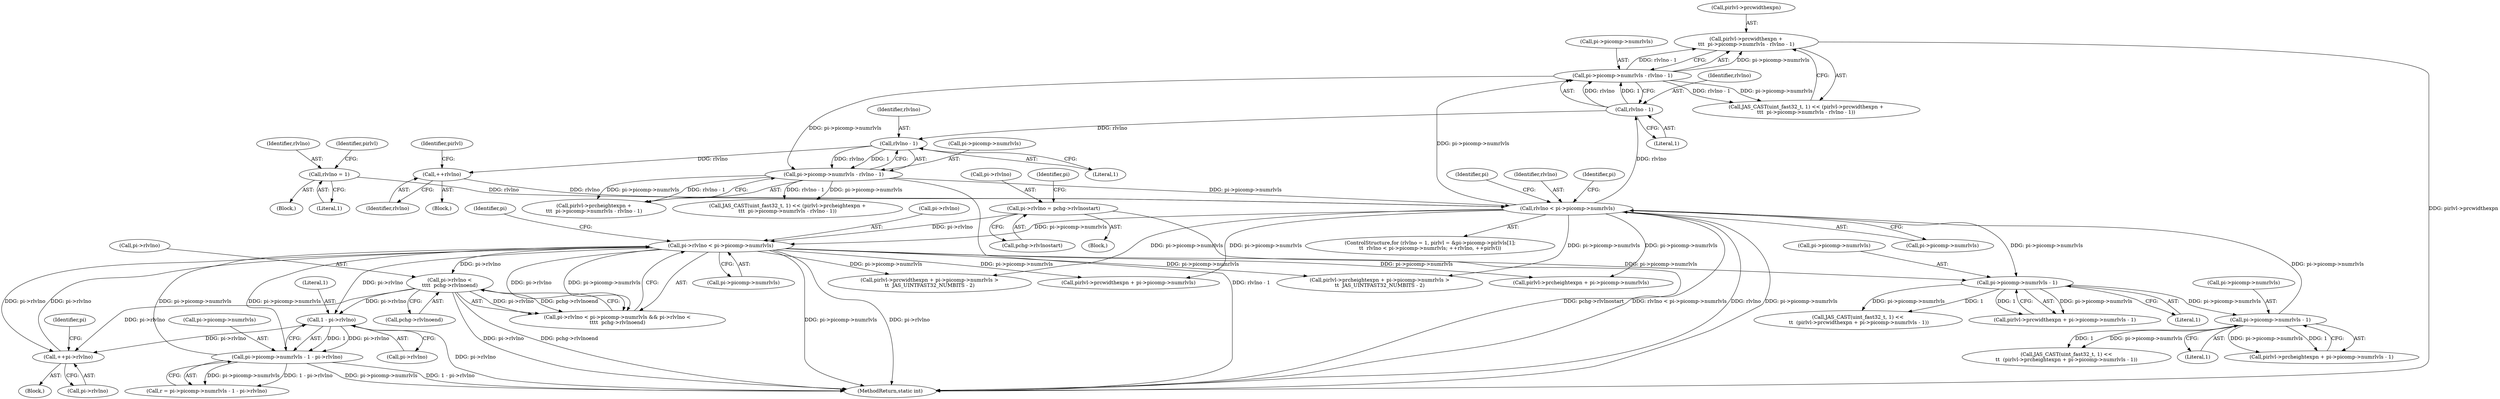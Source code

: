 digraph "0_jasper_aa0b0f79ade5eef8b0e7a214c03f5af54b36ba7d@pointer" {
"1000317" [label="(Call,pirlvl->prcwidthexpn +\n\t\t\t  pi->picomp->numrlvls - rlvlno - 1)"];
"1000321" [label="(Call,pi->picomp->numrlvls - rlvlno - 1)"];
"1000286" [label="(Call,rlvlno < pi->picomp->numrlvls)"];
"1000273" [label="(Call,rlvlno = 1)"];
"1000294" [label="(Call,++rlvlno)"];
"1000358" [label="(Call,rlvlno - 1)"];
"1000327" [label="(Call,rlvlno - 1)"];
"1000352" [label="(Call,pi->picomp->numrlvls - rlvlno - 1)"];
"1000264" [label="(Call,pi->picomp->numrlvls - 1)"];
"1000239" [label="(Call,pi->picomp->numrlvls - 1)"];
"1000447" [label="(Call,pi->rlvlno < pi->picomp->numrlvls)"];
"1000464" [label="(Call,++pi->rlvlno)"];
"1000456" [label="(Call,pi->rlvlno <\n\t\t\t\t  pchg->rlvlnoend)"];
"1000491" [label="(Call,1 - pi->rlvlno)"];
"1000425" [label="(Call,pi->rlvlno = pchg->rlvlnostart)"];
"1000485" [label="(Call,pi->picomp->numrlvls - 1 - pi->rlvlno)"];
"1000456" [label="(Call,pi->rlvlno <\n\t\t\t\t  pchg->rlvlnoend)"];
"1000265" [label="(Call,pi->picomp->numrlvls)"];
"1000736" [label="(MethodReturn,static int)"];
"1000274" [label="(Identifier,rlvlno)"];
"1000277" [label="(Identifier,pirlvl)"];
"1000463" [label="(Block,)"];
"1000204" [label="(Call,pirlvl->prcheightexpn + pi->picomp->numrlvls >\n\t\t  JAS_UINTFAST32_NUMBITS - 2)"];
"1000359" [label="(Identifier,rlvlno)"];
"1000486" [label="(Call,pi->picomp->numrlvls)"];
"1000235" [label="(Call,pirlvl->prcwidthexpn + pi->picomp->numrlvls - 1)"];
"1000464" [label="(Call,++pi->rlvlno)"];
"1000465" [label="(Call,pi->rlvlno)"];
"1000288" [label="(Call,pi->picomp->numrlvls)"];
"1000264" [label="(Call,pi->picomp->numrlvls - 1)"];
"1000295" [label="(Identifier,rlvlno)"];
"1000286" [label="(Call,rlvlno < pi->picomp->numrlvls)"];
"1000447" [label="(Call,pi->rlvlno < pi->picomp->numrlvls)"];
"1000297" [label="(Identifier,pirlvl)"];
"1000425" [label="(Call,pi->rlvlno = pchg->rlvlnostart)"];
"1000275" [label="(Literal,1)"];
"1000270" [label="(Literal,1)"];
"1000205" [label="(Call,pirlvl->prcheightexpn + pi->picomp->numrlvls)"];
"1000451" [label="(Call,pi->picomp->numrlvls)"];
"1000426" [label="(Call,pi->rlvlno)"];
"1000256" [label="(Call,JAS_CAST(uint_fast32_t, 1) <<\n\t\t  (pirlvl->prcheightexpn + pi->picomp->numrlvls - 1))"];
"1000293" [label="(Block,)"];
"1000240" [label="(Call,pi->picomp->numrlvls)"];
"1000328" [label="(Identifier,rlvlno)"];
"1000191" [label="(Call,pirlvl->prcwidthexpn + pi->picomp->numrlvls >\n\t\t  JAS_UINTFAST32_NUMBITS - 2)"];
"1000424" [label="(Block,)"];
"1000260" [label="(Call,pirlvl->prcheightexpn + pi->picomp->numrlvls - 1)"];
"1000322" [label="(Call,pi->picomp->numrlvls)"];
"1000483" [label="(Call,r = pi->picomp->numrlvls - 1 - pi->rlvlno)"];
"1000301" [label="(Identifier,pi)"];
"1000318" [label="(Call,pirlvl->prcwidthexpn)"];
"1000457" [label="(Call,pi->rlvlno)"];
"1000434" [label="(Identifier,pi)"];
"1000272" [label="(Block,)"];
"1000485" [label="(Call,pi->picomp->numrlvls - 1 - pi->rlvlno)"];
"1000493" [label="(Call,pi->rlvlno)"];
"1000470" [label="(Identifier,pi)"];
"1000294" [label="(Call,++rlvlno)"];
"1000287" [label="(Identifier,rlvlno)"];
"1000492" [label="(Literal,1)"];
"1000352" [label="(Call,pi->picomp->numrlvls - rlvlno - 1)"];
"1000239" [label="(Call,pi->picomp->numrlvls - 1)"];
"1000192" [label="(Call,pirlvl->prcwidthexpn + pi->picomp->numrlvls)"];
"1000353" [label="(Call,pi->picomp->numrlvls)"];
"1000348" [label="(Call,pirlvl->prcheightexpn +\n\t\t\t  pi->picomp->numrlvls - rlvlno - 1)"];
"1000344" [label="(Call,JAS_CAST(uint_fast32_t, 1) << (pirlvl->prcheightexpn +\n\t\t\t  pi->picomp->numrlvls - rlvlno - 1))"];
"1000231" [label="(Call,JAS_CAST(uint_fast32_t, 1) <<\n \t\t  (pirlvl->prcwidthexpn + pi->picomp->numrlvls - 1))"];
"1000313" [label="(Call,JAS_CAST(uint_fast32_t, 1) << (pirlvl->prcwidthexpn +\n\t\t\t  pi->picomp->numrlvls - rlvlno - 1))"];
"1000273" [label="(Call,rlvlno = 1)"];
"1000317" [label="(Call,pirlvl->prcwidthexpn +\n\t\t\t  pi->picomp->numrlvls - rlvlno - 1)"];
"1000358" [label="(Call,rlvlno - 1)"];
"1000360" [label="(Literal,1)"];
"1000364" [label="(Identifier,pi)"];
"1000458" [label="(Identifier,pi)"];
"1000321" [label="(Call,pi->picomp->numrlvls - rlvlno - 1)"];
"1000271" [label="(ControlStructure,for (rlvlno = 1, pirlvl = &pi->picomp->pirlvls[1];\n\t\t  rlvlno < pi->picomp->numrlvls; ++rlvlno, ++pirlvl))"];
"1000245" [label="(Literal,1)"];
"1000329" [label="(Literal,1)"];
"1000491" [label="(Call,1 - pi->rlvlno)"];
"1000429" [label="(Call,pchg->rlvlnostart)"];
"1000460" [label="(Call,pchg->rlvlnoend)"];
"1000448" [label="(Call,pi->rlvlno)"];
"1000446" [label="(Call,pi->rlvlno < pi->picomp->numrlvls && pi->rlvlno <\n\t\t\t\t  pchg->rlvlnoend)"];
"1000327" [label="(Call,rlvlno - 1)"];
"1000317" -> "1000313"  [label="AST: "];
"1000317" -> "1000321"  [label="CFG: "];
"1000318" -> "1000317"  [label="AST: "];
"1000321" -> "1000317"  [label="AST: "];
"1000313" -> "1000317"  [label="CFG: "];
"1000317" -> "1000736"  [label="DDG: pirlvl->prcwidthexpn"];
"1000321" -> "1000317"  [label="DDG: pi->picomp->numrlvls"];
"1000321" -> "1000317"  [label="DDG: rlvlno - 1"];
"1000321" -> "1000327"  [label="CFG: "];
"1000322" -> "1000321"  [label="AST: "];
"1000327" -> "1000321"  [label="AST: "];
"1000321" -> "1000313"  [label="DDG: pi->picomp->numrlvls"];
"1000321" -> "1000313"  [label="DDG: rlvlno - 1"];
"1000286" -> "1000321"  [label="DDG: pi->picomp->numrlvls"];
"1000327" -> "1000321"  [label="DDG: rlvlno"];
"1000327" -> "1000321"  [label="DDG: 1"];
"1000321" -> "1000352"  [label="DDG: pi->picomp->numrlvls"];
"1000286" -> "1000271"  [label="AST: "];
"1000286" -> "1000288"  [label="CFG: "];
"1000287" -> "1000286"  [label="AST: "];
"1000288" -> "1000286"  [label="AST: "];
"1000301" -> "1000286"  [label="CFG: "];
"1000364" -> "1000286"  [label="CFG: "];
"1000286" -> "1000736"  [label="DDG: rlvlno < pi->picomp->numrlvls"];
"1000286" -> "1000736"  [label="DDG: rlvlno"];
"1000286" -> "1000736"  [label="DDG: pi->picomp->numrlvls"];
"1000286" -> "1000191"  [label="DDG: pi->picomp->numrlvls"];
"1000286" -> "1000192"  [label="DDG: pi->picomp->numrlvls"];
"1000286" -> "1000204"  [label="DDG: pi->picomp->numrlvls"];
"1000286" -> "1000205"  [label="DDG: pi->picomp->numrlvls"];
"1000286" -> "1000239"  [label="DDG: pi->picomp->numrlvls"];
"1000273" -> "1000286"  [label="DDG: rlvlno"];
"1000294" -> "1000286"  [label="DDG: rlvlno"];
"1000352" -> "1000286"  [label="DDG: pi->picomp->numrlvls"];
"1000264" -> "1000286"  [label="DDG: pi->picomp->numrlvls"];
"1000286" -> "1000327"  [label="DDG: rlvlno"];
"1000286" -> "1000447"  [label="DDG: pi->picomp->numrlvls"];
"1000273" -> "1000272"  [label="AST: "];
"1000273" -> "1000275"  [label="CFG: "];
"1000274" -> "1000273"  [label="AST: "];
"1000275" -> "1000273"  [label="AST: "];
"1000277" -> "1000273"  [label="CFG: "];
"1000294" -> "1000293"  [label="AST: "];
"1000294" -> "1000295"  [label="CFG: "];
"1000295" -> "1000294"  [label="AST: "];
"1000297" -> "1000294"  [label="CFG: "];
"1000358" -> "1000294"  [label="DDG: rlvlno"];
"1000358" -> "1000352"  [label="AST: "];
"1000358" -> "1000360"  [label="CFG: "];
"1000359" -> "1000358"  [label="AST: "];
"1000360" -> "1000358"  [label="AST: "];
"1000352" -> "1000358"  [label="CFG: "];
"1000358" -> "1000352"  [label="DDG: rlvlno"];
"1000358" -> "1000352"  [label="DDG: 1"];
"1000327" -> "1000358"  [label="DDG: rlvlno"];
"1000327" -> "1000329"  [label="CFG: "];
"1000328" -> "1000327"  [label="AST: "];
"1000329" -> "1000327"  [label="AST: "];
"1000352" -> "1000348"  [label="AST: "];
"1000353" -> "1000352"  [label="AST: "];
"1000348" -> "1000352"  [label="CFG: "];
"1000352" -> "1000736"  [label="DDG: rlvlno - 1"];
"1000352" -> "1000344"  [label="DDG: pi->picomp->numrlvls"];
"1000352" -> "1000344"  [label="DDG: rlvlno - 1"];
"1000352" -> "1000348"  [label="DDG: pi->picomp->numrlvls"];
"1000352" -> "1000348"  [label="DDG: rlvlno - 1"];
"1000264" -> "1000260"  [label="AST: "];
"1000264" -> "1000270"  [label="CFG: "];
"1000265" -> "1000264"  [label="AST: "];
"1000270" -> "1000264"  [label="AST: "];
"1000260" -> "1000264"  [label="CFG: "];
"1000264" -> "1000256"  [label="DDG: pi->picomp->numrlvls"];
"1000264" -> "1000256"  [label="DDG: 1"];
"1000264" -> "1000260"  [label="DDG: pi->picomp->numrlvls"];
"1000264" -> "1000260"  [label="DDG: 1"];
"1000239" -> "1000264"  [label="DDG: pi->picomp->numrlvls"];
"1000239" -> "1000235"  [label="AST: "];
"1000239" -> "1000245"  [label="CFG: "];
"1000240" -> "1000239"  [label="AST: "];
"1000245" -> "1000239"  [label="AST: "];
"1000235" -> "1000239"  [label="CFG: "];
"1000239" -> "1000231"  [label="DDG: pi->picomp->numrlvls"];
"1000239" -> "1000231"  [label="DDG: 1"];
"1000239" -> "1000235"  [label="DDG: pi->picomp->numrlvls"];
"1000239" -> "1000235"  [label="DDG: 1"];
"1000447" -> "1000239"  [label="DDG: pi->picomp->numrlvls"];
"1000447" -> "1000446"  [label="AST: "];
"1000447" -> "1000451"  [label="CFG: "];
"1000448" -> "1000447"  [label="AST: "];
"1000451" -> "1000447"  [label="AST: "];
"1000458" -> "1000447"  [label="CFG: "];
"1000446" -> "1000447"  [label="CFG: "];
"1000447" -> "1000736"  [label="DDG: pi->picomp->numrlvls"];
"1000447" -> "1000736"  [label="DDG: pi->rlvlno"];
"1000447" -> "1000191"  [label="DDG: pi->picomp->numrlvls"];
"1000447" -> "1000192"  [label="DDG: pi->picomp->numrlvls"];
"1000447" -> "1000204"  [label="DDG: pi->picomp->numrlvls"];
"1000447" -> "1000205"  [label="DDG: pi->picomp->numrlvls"];
"1000447" -> "1000446"  [label="DDG: pi->rlvlno"];
"1000447" -> "1000446"  [label="DDG: pi->picomp->numrlvls"];
"1000464" -> "1000447"  [label="DDG: pi->rlvlno"];
"1000425" -> "1000447"  [label="DDG: pi->rlvlno"];
"1000485" -> "1000447"  [label="DDG: pi->picomp->numrlvls"];
"1000447" -> "1000456"  [label="DDG: pi->rlvlno"];
"1000447" -> "1000464"  [label="DDG: pi->rlvlno"];
"1000447" -> "1000485"  [label="DDG: pi->picomp->numrlvls"];
"1000447" -> "1000491"  [label="DDG: pi->rlvlno"];
"1000464" -> "1000463"  [label="AST: "];
"1000464" -> "1000465"  [label="CFG: "];
"1000465" -> "1000464"  [label="AST: "];
"1000470" -> "1000464"  [label="CFG: "];
"1000456" -> "1000464"  [label="DDG: pi->rlvlno"];
"1000491" -> "1000464"  [label="DDG: pi->rlvlno"];
"1000456" -> "1000446"  [label="AST: "];
"1000456" -> "1000460"  [label="CFG: "];
"1000457" -> "1000456"  [label="AST: "];
"1000460" -> "1000456"  [label="AST: "];
"1000446" -> "1000456"  [label="CFG: "];
"1000456" -> "1000736"  [label="DDG: pchg->rlvlnoend"];
"1000456" -> "1000736"  [label="DDG: pi->rlvlno"];
"1000456" -> "1000446"  [label="DDG: pi->rlvlno"];
"1000456" -> "1000446"  [label="DDG: pchg->rlvlnoend"];
"1000456" -> "1000491"  [label="DDG: pi->rlvlno"];
"1000491" -> "1000485"  [label="AST: "];
"1000491" -> "1000493"  [label="CFG: "];
"1000492" -> "1000491"  [label="AST: "];
"1000493" -> "1000491"  [label="AST: "];
"1000485" -> "1000491"  [label="CFG: "];
"1000491" -> "1000736"  [label="DDG: pi->rlvlno"];
"1000491" -> "1000485"  [label="DDG: 1"];
"1000491" -> "1000485"  [label="DDG: pi->rlvlno"];
"1000425" -> "1000424"  [label="AST: "];
"1000425" -> "1000429"  [label="CFG: "];
"1000426" -> "1000425"  [label="AST: "];
"1000429" -> "1000425"  [label="AST: "];
"1000434" -> "1000425"  [label="CFG: "];
"1000425" -> "1000736"  [label="DDG: pchg->rlvlnostart"];
"1000485" -> "1000483"  [label="AST: "];
"1000486" -> "1000485"  [label="AST: "];
"1000483" -> "1000485"  [label="CFG: "];
"1000485" -> "1000736"  [label="DDG: pi->picomp->numrlvls"];
"1000485" -> "1000736"  [label="DDG: 1 - pi->rlvlno"];
"1000485" -> "1000483"  [label="DDG: pi->picomp->numrlvls"];
"1000485" -> "1000483"  [label="DDG: 1 - pi->rlvlno"];
}

